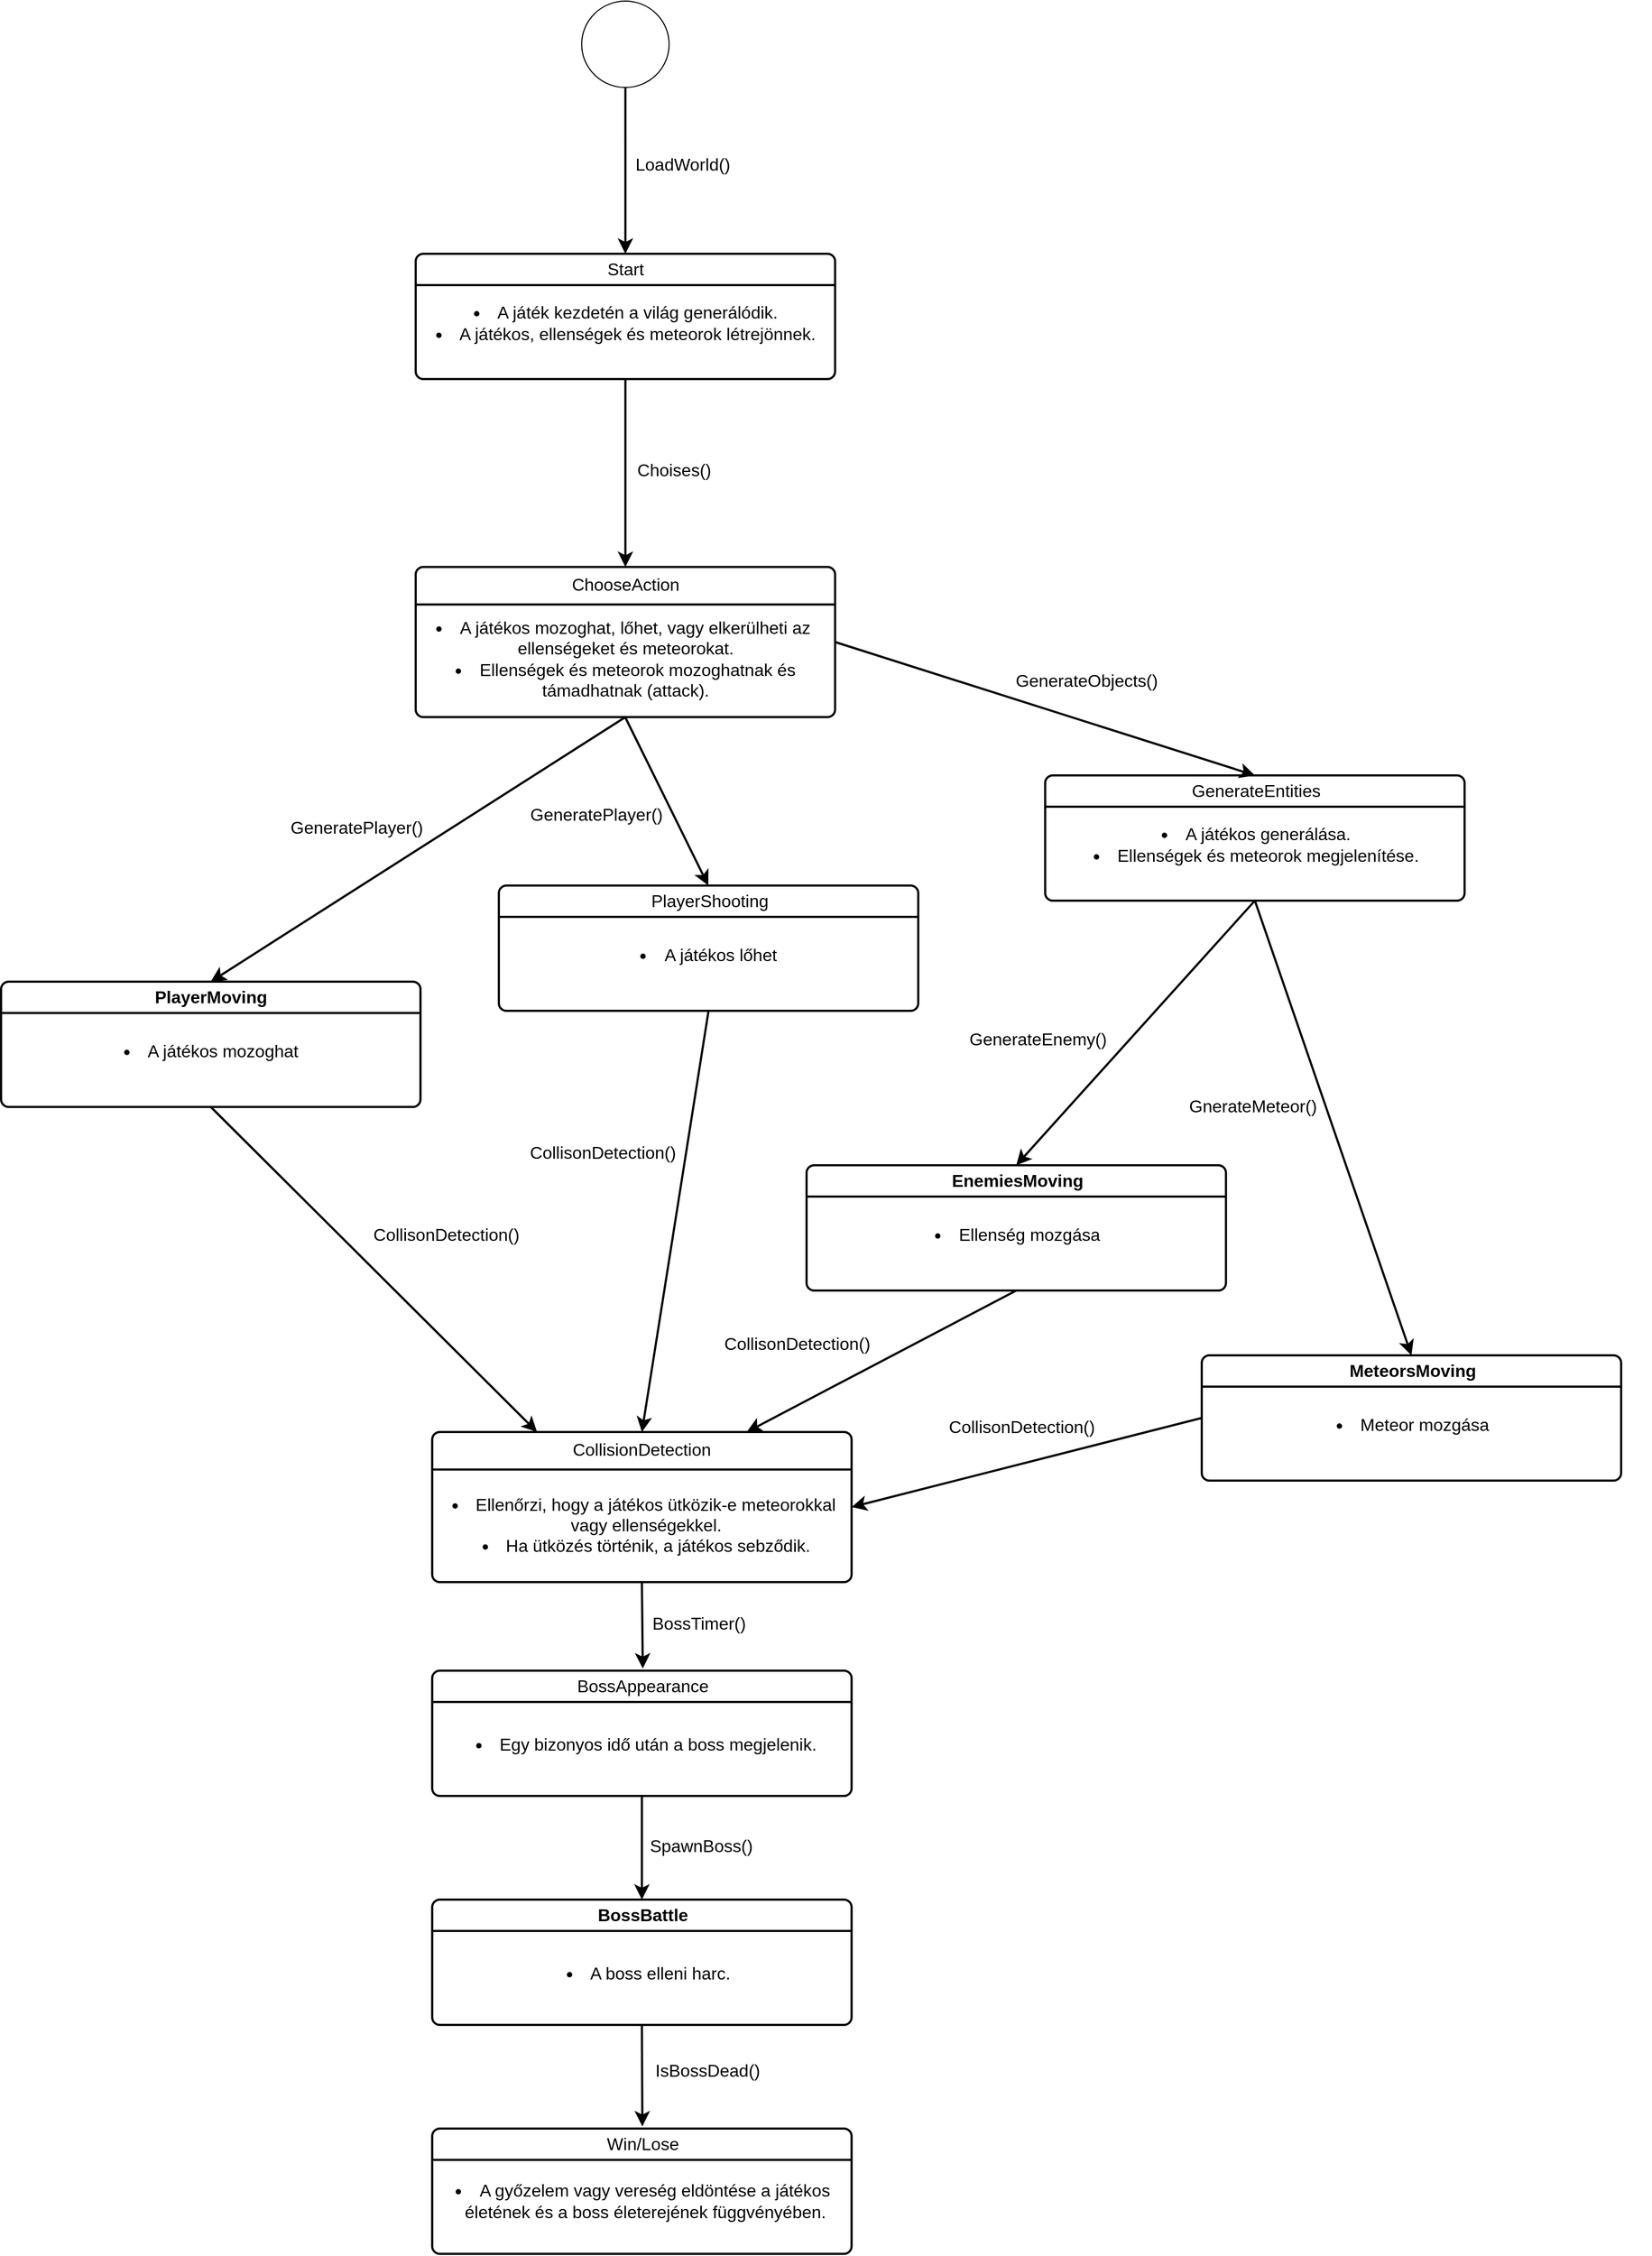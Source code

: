 <mxfile version="24.7.17">
  <diagram name="1 oldal" id="nnwCxdPlAai544cEuYa2">
    <mxGraphModel dx="2226" dy="2043" grid="0" gridSize="10" guides="1" tooltips="1" connect="1" arrows="1" fold="1" page="0" pageScale="1" pageWidth="827" pageHeight="1169" math="0" shadow="0">
      <root>
        <mxCell id="0" />
        <mxCell id="1" parent="0" />
        <mxCell id="SyjmGys-Cg0UNDKzxHGm-3" value="" style="group" vertex="1" connectable="0" parent="1">
          <mxGeometry x="-163" y="-628" width="416" height="116" as="geometry" />
        </mxCell>
        <mxCell id="SyjmGys-Cg0UNDKzxHGm-1" value="" style="rounded=1;whiteSpace=wrap;html=1;absoluteArcSize=1;arcSize=14;strokeWidth=2;" vertex="1" parent="SyjmGys-Cg0UNDKzxHGm-3">
          <mxGeometry width="388.427" height="116" as="geometry" />
        </mxCell>
        <mxCell id="SyjmGys-Cg0UNDKzxHGm-2" value="" style="endArrow=none;html=1;rounded=0;fontSize=12;startSize=8;endSize=8;curved=1;exitX=0;exitY=0.25;exitDx=0;exitDy=0;entryX=1;entryY=0.25;entryDx=0;entryDy=0;strokeWidth=2;" edge="1" parent="SyjmGys-Cg0UNDKzxHGm-3" source="SyjmGys-Cg0UNDKzxHGm-1" target="SyjmGys-Cg0UNDKzxHGm-1">
          <mxGeometry width="50" height="50" relative="1" as="geometry">
            <mxPoint x="211.127" y="221.56" as="sourcePoint" />
            <mxPoint x="269.449" y="163.56" as="targetPoint" />
          </mxGeometry>
        </mxCell>
        <mxCell id="SyjmGys-Cg0UNDKzxHGm-5" value="Start" style="text;html=1;align=center;verticalAlign=middle;resizable=0;points=[];autosize=1;strokeColor=none;fillColor=none;fontSize=16;" vertex="1" parent="SyjmGys-Cg0UNDKzxHGm-3">
          <mxGeometry x="168.213" y="-2.0" width="52" height="31" as="geometry" />
        </mxCell>
        <mxCell id="SyjmGys-Cg0UNDKzxHGm-6" value="&lt;li&gt;A játék kezdetén a világ generálódik.&lt;/li&gt;&lt;li&gt;A játékos, ellenségek és meteorok létrejönnek.&lt;/li&gt;" style="text;html=1;align=center;verticalAlign=middle;resizable=0;points=[];autosize=1;strokeColor=none;fillColor=none;fontSize=16;" vertex="1" parent="SyjmGys-Cg0UNDKzxHGm-3">
          <mxGeometry x="9.217" y="38.99" width="370" height="50" as="geometry" />
        </mxCell>
        <mxCell id="SyjmGys-Cg0UNDKzxHGm-7" value="" style="group" vertex="1" connectable="0" parent="1">
          <mxGeometry x="420" y="-145" width="416" height="116" as="geometry" />
        </mxCell>
        <mxCell id="SyjmGys-Cg0UNDKzxHGm-8" value="" style="rounded=1;whiteSpace=wrap;html=1;absoluteArcSize=1;arcSize=14;strokeWidth=2;" vertex="1" parent="SyjmGys-Cg0UNDKzxHGm-7">
          <mxGeometry width="388.427" height="116" as="geometry" />
        </mxCell>
        <mxCell id="SyjmGys-Cg0UNDKzxHGm-9" value="" style="endArrow=none;html=1;rounded=0;fontSize=12;startSize=8;endSize=8;curved=1;exitX=0;exitY=0.25;exitDx=0;exitDy=0;entryX=1;entryY=0.25;entryDx=0;entryDy=0;strokeWidth=2;" edge="1" parent="SyjmGys-Cg0UNDKzxHGm-7" source="SyjmGys-Cg0UNDKzxHGm-8" target="SyjmGys-Cg0UNDKzxHGm-8">
          <mxGeometry width="50" height="50" relative="1" as="geometry">
            <mxPoint x="211.127" y="221.56" as="sourcePoint" />
            <mxPoint x="269.449" y="163.56" as="targetPoint" />
          </mxGeometry>
        </mxCell>
        <mxCell id="SyjmGys-Cg0UNDKzxHGm-10" value="GenerateEntities " style="text;html=1;align=center;verticalAlign=middle;resizable=0;points=[];autosize=1;strokeColor=none;fillColor=none;fontSize=16;" vertex="1" parent="SyjmGys-Cg0UNDKzxHGm-7">
          <mxGeometry x="126.213" y="-2.0" width="137" height="31" as="geometry" />
        </mxCell>
        <mxCell id="SyjmGys-Cg0UNDKzxHGm-11" value="&lt;li&gt;&lt;span style=&quot;background-color: initial;&quot;&gt;A játékos generálása.&lt;/span&gt;&lt;br&gt;&lt;/li&gt;&lt;li&gt;Ellenségek és meteorok megjelenítése.&lt;/li&gt;" style="text;html=1;align=center;verticalAlign=middle;resizable=0;points=[];autosize=1;strokeColor=none;fillColor=none;fontSize=16;" vertex="1" parent="SyjmGys-Cg0UNDKzxHGm-7">
          <mxGeometry x="35.217" y="38.99" width="319" height="50" as="geometry" />
        </mxCell>
        <mxCell id="SyjmGys-Cg0UNDKzxHGm-13" value="v" style="group" vertex="1" connectable="0" parent="1">
          <mxGeometry x="-163" y="-338" width="416" height="139" as="geometry" />
        </mxCell>
        <mxCell id="SyjmGys-Cg0UNDKzxHGm-14" value="" style="rounded=1;whiteSpace=wrap;html=1;absoluteArcSize=1;arcSize=14;strokeWidth=2;" vertex="1" parent="SyjmGys-Cg0UNDKzxHGm-13">
          <mxGeometry width="388.43" height="139" as="geometry" />
        </mxCell>
        <mxCell id="SyjmGys-Cg0UNDKzxHGm-15" value="" style="endArrow=none;html=1;rounded=0;fontSize=12;startSize=8;endSize=8;curved=1;exitX=0;exitY=0.25;exitDx=0;exitDy=0;entryX=1;entryY=0.25;entryDx=0;entryDy=0;strokeWidth=2;" edge="1" parent="SyjmGys-Cg0UNDKzxHGm-13" source="SyjmGys-Cg0UNDKzxHGm-14" target="SyjmGys-Cg0UNDKzxHGm-14">
          <mxGeometry width="50" height="50" relative="1" as="geometry">
            <mxPoint x="211.127" y="221.56" as="sourcePoint" />
            <mxPoint x="269.449" y="163.56" as="targetPoint" />
          </mxGeometry>
        </mxCell>
        <mxCell id="SyjmGys-Cg0UNDKzxHGm-16" value="ChooseAction  " style="text;html=1;align=center;verticalAlign=middle;resizable=0;points=[];autosize=1;strokeColor=none;fillColor=none;fontSize=16;" vertex="1" parent="SyjmGys-Cg0UNDKzxHGm-13">
          <mxGeometry x="135.213" y="-4.441e-16" width="118" height="31" as="geometry" />
        </mxCell>
        <mxCell id="SyjmGys-Cg0UNDKzxHGm-17" value="&lt;li&gt;&lt;span style=&quot;background-color: initial;&quot;&gt;A játékos mozoghat, lőhet, vagy elkerülheti az&amp;nbsp;&lt;br&gt;&lt;/span&gt;ellenségeket és meteorokat.&lt;/li&gt;&lt;li&gt;Ellenségek és meteorok mozoghatnak és &lt;br&gt;támadhatnak (attack).&lt;/li&gt;" style="text;html=1;align=center;verticalAlign=middle;resizable=0;points=[];autosize=1;strokeColor=none;fillColor=none;fontSize=16;" vertex="1" parent="SyjmGys-Cg0UNDKzxHGm-13">
          <mxGeometry x="9.717" y="40.0" width="369" height="89" as="geometry" />
        </mxCell>
        <mxCell id="SyjmGys-Cg0UNDKzxHGm-19" value="v" style="group" vertex="1" connectable="0" parent="1">
          <mxGeometry x="-147.72" y="463" width="453.717" height="139" as="geometry" />
        </mxCell>
        <mxCell id="SyjmGys-Cg0UNDKzxHGm-20" value="" style="rounded=1;whiteSpace=wrap;html=1;absoluteArcSize=1;arcSize=14;strokeWidth=2;" vertex="1" parent="SyjmGys-Cg0UNDKzxHGm-19">
          <mxGeometry width="388.43" height="139" as="geometry" />
        </mxCell>
        <mxCell id="SyjmGys-Cg0UNDKzxHGm-21" value="" style="endArrow=none;html=1;rounded=0;fontSize=12;startSize=8;endSize=8;curved=1;exitX=0;exitY=0.25;exitDx=0;exitDy=0;entryX=1;entryY=0.25;entryDx=0;entryDy=0;strokeWidth=2;" edge="1" parent="SyjmGys-Cg0UNDKzxHGm-19" source="SyjmGys-Cg0UNDKzxHGm-20" target="SyjmGys-Cg0UNDKzxHGm-20">
          <mxGeometry width="50" height="50" relative="1" as="geometry">
            <mxPoint x="211.127" y="221.56" as="sourcePoint" />
            <mxPoint x="269.449" y="163.56" as="targetPoint" />
          </mxGeometry>
        </mxCell>
        <mxCell id="SyjmGys-Cg0UNDKzxHGm-22" value="CollisionDetection   " style="text;html=1;align=center;verticalAlign=middle;resizable=0;points=[];autosize=1;strokeColor=none;fillColor=none;fontSize=16;" vertex="1" parent="SyjmGys-Cg0UNDKzxHGm-19">
          <mxGeometry x="121.213" y="-4.441e-16" width="146" height="31" as="geometry" />
        </mxCell>
        <mxCell id="SyjmGys-Cg0UNDKzxHGm-23" value="&lt;li&gt;&lt;span style=&quot;background-color: initial;&quot;&gt;Ellenőrzi, hogy a játékos ütközik-e meteorokkal&amp;nbsp;&lt;br&gt;&lt;/span&gt;vagy ellenségekkel.&lt;/li&gt;&lt;li&gt;Ha ütközés történik, a játékos sebződik.&lt;/li&gt;" style="text;html=1;align=center;verticalAlign=middle;resizable=0;points=[];autosize=1;strokeColor=none;fillColor=none;fontSize=16;" vertex="1" parent="SyjmGys-Cg0UNDKzxHGm-19">
          <mxGeometry x="8.997" y="51.0" width="378" height="70" as="geometry" />
        </mxCell>
        <mxCell id="SyjmGys-Cg0UNDKzxHGm-24" value="" style="group" vertex="1" connectable="0" parent="1">
          <mxGeometry x="-147.72" y="684" width="416" height="116" as="geometry" />
        </mxCell>
        <mxCell id="SyjmGys-Cg0UNDKzxHGm-25" value="" style="rounded=1;whiteSpace=wrap;html=1;absoluteArcSize=1;arcSize=14;strokeWidth=2;" vertex="1" parent="SyjmGys-Cg0UNDKzxHGm-24">
          <mxGeometry width="388.427" height="116" as="geometry" />
        </mxCell>
        <mxCell id="SyjmGys-Cg0UNDKzxHGm-26" value="" style="endArrow=none;html=1;rounded=0;fontSize=12;startSize=8;endSize=8;curved=1;exitX=0;exitY=0.25;exitDx=0;exitDy=0;entryX=1;entryY=0.25;entryDx=0;entryDy=0;strokeWidth=2;" edge="1" parent="SyjmGys-Cg0UNDKzxHGm-24" source="SyjmGys-Cg0UNDKzxHGm-25" target="SyjmGys-Cg0UNDKzxHGm-25">
          <mxGeometry width="50" height="50" relative="1" as="geometry">
            <mxPoint x="211.127" y="221.56" as="sourcePoint" />
            <mxPoint x="269.449" y="163.56" as="targetPoint" />
          </mxGeometry>
        </mxCell>
        <mxCell id="SyjmGys-Cg0UNDKzxHGm-27" value="BossAppearance  " style="text;html=1;align=center;verticalAlign=middle;resizable=0;points=[];autosize=1;strokeColor=none;fillColor=none;fontSize=16;" vertex="1" parent="SyjmGys-Cg0UNDKzxHGm-24">
          <mxGeometry x="125.213" y="-2.0" width="140" height="31" as="geometry" />
        </mxCell>
        <mxCell id="SyjmGys-Cg0UNDKzxHGm-28" value="&lt;li&gt;Egy bizonyos idő után a boss megjelenik.&lt;br&gt;&lt;/li&gt;" style="text;html=1;align=center;verticalAlign=middle;resizable=0;points=[];autosize=1;strokeColor=none;fillColor=none;fontSize=16;" vertex="1" parent="SyjmGys-Cg0UNDKzxHGm-24">
          <mxGeometry x="30.997" y="52.0" width="334" height="31" as="geometry" />
        </mxCell>
        <mxCell id="SyjmGys-Cg0UNDKzxHGm-29" value="" style="group" vertex="1" connectable="0" parent="1">
          <mxGeometry x="-147.72" y="896" width="416" height="116" as="geometry" />
        </mxCell>
        <mxCell id="SyjmGys-Cg0UNDKzxHGm-30" value="" style="rounded=1;whiteSpace=wrap;html=1;absoluteArcSize=1;arcSize=14;strokeWidth=2;" vertex="1" parent="SyjmGys-Cg0UNDKzxHGm-29">
          <mxGeometry width="388.427" height="116" as="geometry" />
        </mxCell>
        <mxCell id="SyjmGys-Cg0UNDKzxHGm-31" value="" style="endArrow=none;html=1;rounded=0;fontSize=12;startSize=8;endSize=8;curved=1;exitX=0;exitY=0.25;exitDx=0;exitDy=0;entryX=1;entryY=0.25;entryDx=0;entryDy=0;strokeWidth=2;" edge="1" parent="SyjmGys-Cg0UNDKzxHGm-29" source="SyjmGys-Cg0UNDKzxHGm-30" target="SyjmGys-Cg0UNDKzxHGm-30">
          <mxGeometry width="50" height="50" relative="1" as="geometry">
            <mxPoint x="211.127" y="221.56" as="sourcePoint" />
            <mxPoint x="269.449" y="163.56" as="targetPoint" />
          </mxGeometry>
        </mxCell>
        <mxCell id="SyjmGys-Cg0UNDKzxHGm-32" value="&lt;strong&gt;BossBattle&lt;/strong&gt;" style="text;html=1;align=center;verticalAlign=middle;resizable=0;points=[];autosize=1;strokeColor=none;fillColor=none;fontSize=16;" vertex="1" parent="SyjmGys-Cg0UNDKzxHGm-29">
          <mxGeometry x="144.213" y="-2.0" width="102" height="31" as="geometry" />
        </mxCell>
        <mxCell id="SyjmGys-Cg0UNDKzxHGm-33" value="&lt;li&gt;A boss elleni harc.&lt;br&gt;&lt;/li&gt;" style="text;html=1;align=center;verticalAlign=middle;resizable=0;points=[];autosize=1;strokeColor=none;fillColor=none;fontSize=16;" vertex="1" parent="SyjmGys-Cg0UNDKzxHGm-29">
          <mxGeometry x="114.997" y="52.0" width="170" height="31" as="geometry" />
        </mxCell>
        <mxCell id="SyjmGys-Cg0UNDKzxHGm-40" value="" style="group" vertex="1" connectable="0" parent="1">
          <mxGeometry x="-147.72" y="1108" width="416" height="116" as="geometry" />
        </mxCell>
        <mxCell id="SyjmGys-Cg0UNDKzxHGm-41" value="" style="rounded=1;whiteSpace=wrap;html=1;absoluteArcSize=1;arcSize=14;strokeWidth=2;" vertex="1" parent="SyjmGys-Cg0UNDKzxHGm-40">
          <mxGeometry width="388.427" height="116" as="geometry" />
        </mxCell>
        <mxCell id="SyjmGys-Cg0UNDKzxHGm-42" value="" style="endArrow=none;html=1;rounded=0;fontSize=12;startSize=8;endSize=8;curved=1;exitX=0;exitY=0.25;exitDx=0;exitDy=0;entryX=1;entryY=0.25;entryDx=0;entryDy=0;strokeWidth=2;" edge="1" parent="SyjmGys-Cg0UNDKzxHGm-40" source="SyjmGys-Cg0UNDKzxHGm-41" target="SyjmGys-Cg0UNDKzxHGm-41">
          <mxGeometry width="50" height="50" relative="1" as="geometry">
            <mxPoint x="211.127" y="221.56" as="sourcePoint" />
            <mxPoint x="269.449" y="163.56" as="targetPoint" />
          </mxGeometry>
        </mxCell>
        <mxCell id="SyjmGys-Cg0UNDKzxHGm-43" value="Win/Lose " style="text;html=1;align=center;verticalAlign=middle;resizable=0;points=[];autosize=1;strokeColor=none;fillColor=none;fontSize=16;" vertex="1" parent="SyjmGys-Cg0UNDKzxHGm-40">
          <mxGeometry x="152.213" y="-2.0" width="85" height="31" as="geometry" />
        </mxCell>
        <mxCell id="SyjmGys-Cg0UNDKzxHGm-44" value="&lt;li&gt;A győzelem vagy vereség eldöntése a játékos&lt;br&gt;&amp;nbsp;életének és a boss életerejének függvényében.&lt;br&gt;&lt;/li&gt;" style="text;html=1;align=center;verticalAlign=middle;resizable=0;points=[];autosize=1;strokeColor=none;fillColor=none;fontSize=16;" vertex="1" parent="SyjmGys-Cg0UNDKzxHGm-40">
          <mxGeometry x="12.217" y="42.0" width="365" height="50" as="geometry" />
        </mxCell>
        <mxCell id="SyjmGys-Cg0UNDKzxHGm-45" value="" style="group" vertex="1" connectable="0" parent="1">
          <mxGeometry x="-547" y="46" width="416" height="116" as="geometry" />
        </mxCell>
        <mxCell id="SyjmGys-Cg0UNDKzxHGm-46" value="" style="rounded=1;whiteSpace=wrap;html=1;absoluteArcSize=1;arcSize=14;strokeWidth=2;" vertex="1" parent="SyjmGys-Cg0UNDKzxHGm-45">
          <mxGeometry width="388.427" height="116" as="geometry" />
        </mxCell>
        <mxCell id="SyjmGys-Cg0UNDKzxHGm-47" value="" style="endArrow=none;html=1;rounded=0;fontSize=12;startSize=8;endSize=8;curved=1;exitX=0;exitY=0.25;exitDx=0;exitDy=0;entryX=1;entryY=0.25;entryDx=0;entryDy=0;strokeWidth=2;" edge="1" parent="SyjmGys-Cg0UNDKzxHGm-45" source="SyjmGys-Cg0UNDKzxHGm-46" target="SyjmGys-Cg0UNDKzxHGm-46">
          <mxGeometry width="50" height="50" relative="1" as="geometry">
            <mxPoint x="211.127" y="221.56" as="sourcePoint" />
            <mxPoint x="269.449" y="163.56" as="targetPoint" />
          </mxGeometry>
        </mxCell>
        <mxCell id="SyjmGys-Cg0UNDKzxHGm-48" value="&lt;strong&gt;PlayerMoving&lt;/strong&gt;" style="text;html=1;align=center;verticalAlign=middle;resizable=0;points=[];autosize=1;strokeColor=none;fillColor=none;fontSize=16;" vertex="1" parent="SyjmGys-Cg0UNDKzxHGm-45">
          <mxGeometry x="133.213" y="-2.0" width="122" height="31" as="geometry" />
        </mxCell>
        <mxCell id="SyjmGys-Cg0UNDKzxHGm-49" value="&lt;li&gt;A játékos mozoghat&lt;/li&gt;" style="text;html=1;align=center;verticalAlign=middle;resizable=0;points=[];autosize=1;strokeColor=none;fillColor=none;fontSize=16;" vertex="1" parent="SyjmGys-Cg0UNDKzxHGm-45">
          <mxGeometry x="104.217" y="48.99" width="180" height="31" as="geometry" />
        </mxCell>
        <mxCell id="SyjmGys-Cg0UNDKzxHGm-50" value="" style="group" vertex="1" connectable="0" parent="1">
          <mxGeometry x="-86" y="-43" width="416" height="116" as="geometry" />
        </mxCell>
        <mxCell id="SyjmGys-Cg0UNDKzxHGm-51" value="" style="rounded=1;whiteSpace=wrap;html=1;absoluteArcSize=1;arcSize=14;strokeWidth=2;" vertex="1" parent="SyjmGys-Cg0UNDKzxHGm-50">
          <mxGeometry width="388.427" height="116" as="geometry" />
        </mxCell>
        <mxCell id="SyjmGys-Cg0UNDKzxHGm-52" value="" style="endArrow=none;html=1;rounded=0;fontSize=12;startSize=8;endSize=8;curved=1;exitX=0;exitY=0.25;exitDx=0;exitDy=0;entryX=1;entryY=0.25;entryDx=0;entryDy=0;strokeWidth=2;" edge="1" parent="SyjmGys-Cg0UNDKzxHGm-50" source="SyjmGys-Cg0UNDKzxHGm-51" target="SyjmGys-Cg0UNDKzxHGm-51">
          <mxGeometry width="50" height="50" relative="1" as="geometry">
            <mxPoint x="211.127" y="221.56" as="sourcePoint" />
            <mxPoint x="269.449" y="163.56" as="targetPoint" />
          </mxGeometry>
        </mxCell>
        <mxCell id="SyjmGys-Cg0UNDKzxHGm-53" value="PlayerShooting" style="text;html=1;align=center;verticalAlign=middle;resizable=0;points=[];autosize=1;strokeColor=none;fillColor=none;fontSize=16;" vertex="1" parent="SyjmGys-Cg0UNDKzxHGm-50">
          <mxGeometry x="131.213" y="-2.0" width="127" height="31" as="geometry" />
        </mxCell>
        <mxCell id="SyjmGys-Cg0UNDKzxHGm-54" value="&lt;li&gt;A játékos lőhet&lt;/li&gt;" style="text;html=1;align=center;verticalAlign=middle;resizable=0;points=[];autosize=1;strokeColor=none;fillColor=none;fontSize=16;" vertex="1" parent="SyjmGys-Cg0UNDKzxHGm-50">
          <mxGeometry x="122.217" y="48.99" width="144" height="31" as="geometry" />
        </mxCell>
        <mxCell id="SyjmGys-Cg0UNDKzxHGm-55" value="" style="endArrow=classic;html=1;rounded=0;fontSize=12;startSize=8;endSize=8;curved=1;exitX=0.5;exitY=1;exitDx=0;exitDy=0;entryX=0.5;entryY=0;entryDx=0;entryDy=0;strokeWidth=2;" edge="1" parent="1" source="SyjmGys-Cg0UNDKzxHGm-1" target="SyjmGys-Cg0UNDKzxHGm-14">
          <mxGeometry width="50" height="50" relative="1" as="geometry">
            <mxPoint x="5" y="63" as="sourcePoint" />
            <mxPoint x="48" y="-92" as="targetPoint" />
          </mxGeometry>
        </mxCell>
        <mxCell id="SyjmGys-Cg0UNDKzxHGm-56" value="" style="endArrow=classic;html=1;rounded=0;fontSize=12;startSize=8;endSize=8;curved=1;exitX=0.5;exitY=1;exitDx=0;exitDy=0;strokeWidth=2;entryX=0.5;entryY=0;entryDx=0;entryDy=0;" edge="1" parent="1" source="SyjmGys-Cg0UNDKzxHGm-14" target="SyjmGys-Cg0UNDKzxHGm-46">
          <mxGeometry width="50" height="50" relative="1" as="geometry">
            <mxPoint x="53" y="-189" as="sourcePoint" />
            <mxPoint x="275" y="126" as="targetPoint" />
          </mxGeometry>
        </mxCell>
        <mxCell id="SyjmGys-Cg0UNDKzxHGm-58" style="edgeStyle=none;curved=1;rounded=0;orthogonalLoop=1;jettySize=auto;html=1;fontSize=12;startSize=8;endSize=8;exitX=0.5;exitY=1;exitDx=0;exitDy=0;entryX=0.5;entryY=0;entryDx=0;entryDy=0;strokeWidth=2;" edge="1" parent="1" source="SyjmGys-Cg0UNDKzxHGm-51" target="SyjmGys-Cg0UNDKzxHGm-20">
          <mxGeometry relative="1" as="geometry">
            <mxPoint x="303" y="118" as="targetPoint" />
            <mxPoint x="49" y="29" as="sourcePoint" />
          </mxGeometry>
        </mxCell>
        <mxCell id="SyjmGys-Cg0UNDKzxHGm-59" style="edgeStyle=none;curved=1;rounded=0;orthogonalLoop=1;jettySize=auto;html=1;fontSize=12;startSize=8;endSize=8;exitX=0.5;exitY=1;exitDx=0;exitDy=0;entryX=0.25;entryY=0;entryDx=0;entryDy=0;strokeWidth=2;" edge="1" parent="1" source="SyjmGys-Cg0UNDKzxHGm-46" target="SyjmGys-Cg0UNDKzxHGm-20">
          <mxGeometry relative="1" as="geometry">
            <mxPoint x="313" y="128" as="targetPoint" />
            <mxPoint x="59" y="39" as="sourcePoint" />
          </mxGeometry>
        </mxCell>
        <mxCell id="SyjmGys-Cg0UNDKzxHGm-62" value="" style="group" vertex="1" connectable="0" parent="1">
          <mxGeometry x="199" y="216" width="416" height="116" as="geometry" />
        </mxCell>
        <mxCell id="SyjmGys-Cg0UNDKzxHGm-63" value="" style="rounded=1;whiteSpace=wrap;html=1;absoluteArcSize=1;arcSize=14;strokeWidth=2;" vertex="1" parent="SyjmGys-Cg0UNDKzxHGm-62">
          <mxGeometry width="388.427" height="116" as="geometry" />
        </mxCell>
        <mxCell id="SyjmGys-Cg0UNDKzxHGm-64" value="" style="endArrow=none;html=1;rounded=0;fontSize=12;startSize=8;endSize=8;curved=1;exitX=0;exitY=0.25;exitDx=0;exitDy=0;entryX=1;entryY=0.25;entryDx=0;entryDy=0;strokeWidth=2;" edge="1" parent="SyjmGys-Cg0UNDKzxHGm-62" source="SyjmGys-Cg0UNDKzxHGm-63" target="SyjmGys-Cg0UNDKzxHGm-63">
          <mxGeometry width="50" height="50" relative="1" as="geometry">
            <mxPoint x="211.127" y="221.56" as="sourcePoint" />
            <mxPoint x="269.449" y="163.56" as="targetPoint" />
          </mxGeometry>
        </mxCell>
        <mxCell id="SyjmGys-Cg0UNDKzxHGm-65" value="&lt;strong&gt;EnemiesMoving&lt;/strong&gt;" style="text;html=1;align=center;verticalAlign=middle;resizable=0;points=[];autosize=1;strokeColor=none;fillColor=none;fontSize=16;" vertex="1" parent="SyjmGys-Cg0UNDKzxHGm-62">
          <mxGeometry x="125.213" y="-2.0" width="140" height="31" as="geometry" />
        </mxCell>
        <mxCell id="SyjmGys-Cg0UNDKzxHGm-66" value="&lt;li&gt;Ellenség mozgása&lt;/li&gt;" style="text;html=1;align=center;verticalAlign=middle;resizable=0;points=[];autosize=1;strokeColor=none;fillColor=none;fontSize=16;" vertex="1" parent="SyjmGys-Cg0UNDKzxHGm-62">
          <mxGeometry x="109.217" y="48.99" width="171" height="31" as="geometry" />
        </mxCell>
        <mxCell id="SyjmGys-Cg0UNDKzxHGm-67" value="" style="group" vertex="1" connectable="0" parent="1">
          <mxGeometry x="565" y="392" width="416" height="116" as="geometry" />
        </mxCell>
        <mxCell id="SyjmGys-Cg0UNDKzxHGm-68" value="" style="rounded=1;whiteSpace=wrap;html=1;absoluteArcSize=1;arcSize=14;strokeWidth=2;" vertex="1" parent="SyjmGys-Cg0UNDKzxHGm-67">
          <mxGeometry width="388.427" height="116" as="geometry" />
        </mxCell>
        <mxCell id="SyjmGys-Cg0UNDKzxHGm-69" value="" style="endArrow=none;html=1;rounded=0;fontSize=12;startSize=8;endSize=8;curved=1;exitX=0;exitY=0.25;exitDx=0;exitDy=0;entryX=1;entryY=0.25;entryDx=0;entryDy=0;strokeWidth=2;" edge="1" parent="SyjmGys-Cg0UNDKzxHGm-67" source="SyjmGys-Cg0UNDKzxHGm-68" target="SyjmGys-Cg0UNDKzxHGm-68">
          <mxGeometry width="50" height="50" relative="1" as="geometry">
            <mxPoint x="211.127" y="221.56" as="sourcePoint" />
            <mxPoint x="269.449" y="163.56" as="targetPoint" />
          </mxGeometry>
        </mxCell>
        <mxCell id="SyjmGys-Cg0UNDKzxHGm-70" value="&lt;strong&gt;MeteorsMoving&lt;/strong&gt;" style="text;html=1;align=center;verticalAlign=middle;resizable=0;points=[];autosize=1;strokeColor=none;fillColor=none;fontSize=16;" vertex="1" parent="SyjmGys-Cg0UNDKzxHGm-67">
          <mxGeometry x="127.213" y="-2.0" width="135" height="31" as="geometry" />
        </mxCell>
        <mxCell id="SyjmGys-Cg0UNDKzxHGm-71" value="&lt;li&gt;Meteor mozgása&lt;/li&gt;" style="text;html=1;align=center;verticalAlign=middle;resizable=0;points=[];autosize=1;strokeColor=none;fillColor=none;fontSize=16;" vertex="1" parent="SyjmGys-Cg0UNDKzxHGm-67">
          <mxGeometry x="115.217" y="48.99" width="159" height="31" as="geometry" />
        </mxCell>
        <mxCell id="SyjmGys-Cg0UNDKzxHGm-79" value="" style="ellipse;whiteSpace=wrap;html=1;fillColor=#FFFFFF;" vertex="1" parent="1">
          <mxGeometry x="-9.29" y="-862" width="81" height="80" as="geometry" />
        </mxCell>
        <mxCell id="SyjmGys-Cg0UNDKzxHGm-80" value="" style="endArrow=classic;html=1;rounded=0;fontSize=12;startSize=8;endSize=8;curved=1;exitX=0.5;exitY=1;exitDx=0;exitDy=0;entryX=0.5;entryY=0;entryDx=0;entryDy=0;strokeWidth=2;" edge="1" parent="1" source="SyjmGys-Cg0UNDKzxHGm-79" target="SyjmGys-Cg0UNDKzxHGm-1">
          <mxGeometry width="50" height="50" relative="1" as="geometry">
            <mxPoint x="41" y="-502" as="sourcePoint" />
            <mxPoint x="41" y="-328" as="targetPoint" />
          </mxGeometry>
        </mxCell>
        <mxCell id="SyjmGys-Cg0UNDKzxHGm-81" style="edgeStyle=none;curved=1;rounded=0;orthogonalLoop=1;jettySize=auto;html=1;fontSize=12;startSize=8;endSize=8;exitX=0.5;exitY=1;exitDx=0;exitDy=0;strokeWidth=2;" edge="1" parent="1" source="SyjmGys-Cg0UNDKzxHGm-20" target="SyjmGys-Cg0UNDKzxHGm-27">
          <mxGeometry relative="1" as="geometry">
            <mxPoint x="56" y="473" as="targetPoint" />
            <mxPoint x="118" y="83" as="sourcePoint" />
          </mxGeometry>
        </mxCell>
        <mxCell id="SyjmGys-Cg0UNDKzxHGm-82" style="edgeStyle=none;curved=1;rounded=0;orthogonalLoop=1;jettySize=auto;html=1;fontSize=12;startSize=8;endSize=8;exitX=0.5;exitY=1;exitDx=0;exitDy=0;strokeWidth=2;entryX=0.5;entryY=0;entryDx=0;entryDy=0;" edge="1" parent="1" source="SyjmGys-Cg0UNDKzxHGm-25" target="SyjmGys-Cg0UNDKzxHGm-30">
          <mxGeometry relative="1" as="geometry">
            <mxPoint x="-2" y="702" as="targetPoint" />
            <mxPoint x="56" y="612" as="sourcePoint" />
          </mxGeometry>
        </mxCell>
        <mxCell id="SyjmGys-Cg0UNDKzxHGm-83" style="edgeStyle=none;curved=1;rounded=0;orthogonalLoop=1;jettySize=auto;html=1;fontSize=12;startSize=8;endSize=8;exitX=0.5;exitY=1;exitDx=0;exitDy=0;strokeWidth=2;" edge="1" parent="1" source="SyjmGys-Cg0UNDKzxHGm-30" target="SyjmGys-Cg0UNDKzxHGm-43">
          <mxGeometry relative="1" as="geometry">
            <mxPoint x="56" y="906" as="targetPoint" />
            <mxPoint x="56" y="810" as="sourcePoint" />
          </mxGeometry>
        </mxCell>
        <mxCell id="SyjmGys-Cg0UNDKzxHGm-84" value="CollisonDetection()" style="text;html=1;align=center;verticalAlign=middle;resizable=0;points=[];autosize=1;strokeColor=none;fillColor=none;fontSize=16;" vertex="1" parent="1">
          <mxGeometry x="-67" y="188" width="153" height="31" as="geometry" />
        </mxCell>
        <mxCell id="SyjmGys-Cg0UNDKzxHGm-85" value="CollisonDetection()" style="text;html=1;align=center;verticalAlign=middle;resizable=0;points=[];autosize=1;strokeColor=none;fillColor=none;fontSize=16;" vertex="1" parent="1">
          <mxGeometry x="113" y="365" width="153" height="31" as="geometry" />
        </mxCell>
        <mxCell id="SyjmGys-Cg0UNDKzxHGm-87" style="edgeStyle=none;curved=1;rounded=0;orthogonalLoop=1;jettySize=auto;html=1;fontSize=12;startSize=8;endSize=8;exitX=0.5;exitY=1;exitDx=0;exitDy=0;entryX=0.5;entryY=0;entryDx=0;entryDy=0;strokeWidth=2;" edge="1" parent="1">
          <mxGeometry relative="1" as="geometry">
            <mxPoint x="108" y="-43" as="targetPoint" />
            <mxPoint x="31" y="-199" as="sourcePoint" />
          </mxGeometry>
        </mxCell>
        <mxCell id="SyjmGys-Cg0UNDKzxHGm-88" style="edgeStyle=none;curved=1;rounded=0;orthogonalLoop=1;jettySize=auto;html=1;fontSize=12;startSize=8;endSize=8;exitX=0.5;exitY=1;exitDx=0;exitDy=0;entryX=0.5;entryY=0;entryDx=0;entryDy=0;strokeWidth=2;" edge="1" parent="1" source="SyjmGys-Cg0UNDKzxHGm-8" target="SyjmGys-Cg0UNDKzxHGm-63">
          <mxGeometry relative="1" as="geometry">
            <mxPoint x="118" y="-33" as="targetPoint" />
            <mxPoint x="41" y="-189" as="sourcePoint" />
          </mxGeometry>
        </mxCell>
        <mxCell id="SyjmGys-Cg0UNDKzxHGm-89" style="edgeStyle=none;curved=1;rounded=0;orthogonalLoop=1;jettySize=auto;html=1;fontSize=12;startSize=8;endSize=8;exitX=0.5;exitY=1;exitDx=0;exitDy=0;entryX=0.5;entryY=0;entryDx=0;entryDy=0;strokeWidth=2;" edge="1" parent="1" source="SyjmGys-Cg0UNDKzxHGm-8" target="SyjmGys-Cg0UNDKzxHGm-68">
          <mxGeometry relative="1" as="geometry">
            <mxPoint x="128" y="-23" as="targetPoint" />
            <mxPoint x="51" y="-179" as="sourcePoint" />
          </mxGeometry>
        </mxCell>
        <mxCell id="SyjmGys-Cg0UNDKzxHGm-90" style="edgeStyle=none;curved=1;rounded=0;orthogonalLoop=1;jettySize=auto;html=1;fontSize=12;startSize=8;endSize=8;exitX=1;exitY=0.5;exitDx=0;exitDy=0;entryX=0.5;entryY=0;entryDx=0;entryDy=0;strokeWidth=2;" edge="1" parent="1" source="SyjmGys-Cg0UNDKzxHGm-14" target="SyjmGys-Cg0UNDKzxHGm-8">
          <mxGeometry relative="1" as="geometry">
            <mxPoint x="138" y="-13" as="targetPoint" />
            <mxPoint x="61" y="-169" as="sourcePoint" />
          </mxGeometry>
        </mxCell>
        <mxCell id="SyjmGys-Cg0UNDKzxHGm-91" style="edgeStyle=none;curved=1;rounded=0;orthogonalLoop=1;jettySize=auto;html=1;fontSize=12;startSize=8;endSize=8;exitX=0;exitY=0.5;exitDx=0;exitDy=0;entryX=1;entryY=0.5;entryDx=0;entryDy=0;strokeWidth=2;" edge="1" parent="1" source="SyjmGys-Cg0UNDKzxHGm-68" target="SyjmGys-Cg0UNDKzxHGm-20">
          <mxGeometry relative="1" as="geometry">
            <mxPoint x="56" y="473" as="targetPoint" />
            <mxPoint x="118" y="83" as="sourcePoint" />
          </mxGeometry>
        </mxCell>
        <mxCell id="SyjmGys-Cg0UNDKzxHGm-92" style="edgeStyle=none;curved=1;rounded=0;orthogonalLoop=1;jettySize=auto;html=1;fontSize=12;startSize=8;endSize=8;exitX=0.5;exitY=1;exitDx=0;exitDy=0;entryX=0.75;entryY=0;entryDx=0;entryDy=0;strokeWidth=2;" edge="1" parent="1" source="SyjmGys-Cg0UNDKzxHGm-63" target="SyjmGys-Cg0UNDKzxHGm-20">
          <mxGeometry relative="1" as="geometry">
            <mxPoint x="66" y="483" as="targetPoint" />
            <mxPoint x="128" y="93" as="sourcePoint" />
          </mxGeometry>
        </mxCell>
        <mxCell id="SyjmGys-Cg0UNDKzxHGm-94" value="CollisonDetection()" style="text;html=1;align=center;verticalAlign=middle;resizable=0;points=[];autosize=1;strokeColor=none;fillColor=none;fontSize=16;" vertex="1" parent="1">
          <mxGeometry x="321" y="442" width="153" height="31" as="geometry" />
        </mxCell>
        <mxCell id="SyjmGys-Cg0UNDKzxHGm-95" value="CollisonDetection()" style="text;html=1;align=center;verticalAlign=middle;resizable=0;points=[];autosize=1;strokeColor=none;fillColor=none;fontSize=16;" vertex="1" parent="1">
          <mxGeometry x="-212" y="264" width="153" height="31" as="geometry" />
        </mxCell>
        <mxCell id="SyjmGys-Cg0UNDKzxHGm-96" value="BossTimer()" style="text;html=1;align=center;verticalAlign=middle;resizable=0;points=[];autosize=1;strokeColor=none;fillColor=none;fontSize=16;" vertex="1" parent="1">
          <mxGeometry x="46" y="624" width="105" height="31" as="geometry" />
        </mxCell>
        <mxCell id="SyjmGys-Cg0UNDKzxHGm-97" value="IsBossDead()" style="text;html=1;align=center;verticalAlign=middle;resizable=0;points=[];autosize=1;strokeColor=none;fillColor=none;fontSize=16;" vertex="1" parent="1">
          <mxGeometry x="49" y="1038" width="115" height="31" as="geometry" />
        </mxCell>
        <mxCell id="SyjmGys-Cg0UNDKzxHGm-98" value="GenerateEnemy()" style="text;html=1;align=center;verticalAlign=middle;resizable=0;points=[];autosize=1;strokeColor=none;fillColor=none;fontSize=16;" vertex="1" parent="1">
          <mxGeometry x="340" y="83" width="145" height="31" as="geometry" />
        </mxCell>
        <mxCell id="SyjmGys-Cg0UNDKzxHGm-99" value="GnerateMeteor()" style="text;html=1;align=center;verticalAlign=middle;resizable=0;points=[];autosize=1;strokeColor=none;fillColor=none;fontSize=16;" vertex="1" parent="1">
          <mxGeometry x="544" y="145" width="136" height="31" as="geometry" />
        </mxCell>
        <mxCell id="SyjmGys-Cg0UNDKzxHGm-100" value="GeneratePlayer()" style="text;html=1;align=center;verticalAlign=middle;resizable=0;points=[];autosize=1;strokeColor=none;fillColor=none;fontSize=16;" vertex="1" parent="1">
          <mxGeometry x="-67" y="-125" width="141" height="31" as="geometry" />
        </mxCell>
        <mxCell id="SyjmGys-Cg0UNDKzxHGm-101" value="GeneratePlayer()" style="text;html=1;align=center;verticalAlign=middle;resizable=0;points=[];autosize=1;strokeColor=none;fillColor=none;fontSize=16;" vertex="1" parent="1">
          <mxGeometry x="-288.72" y="-113" width="141" height="31" as="geometry" />
        </mxCell>
        <mxCell id="SyjmGys-Cg0UNDKzxHGm-102" value="Choises()" style="text;html=1;align=center;verticalAlign=middle;resizable=0;points=[];autosize=1;strokeColor=none;fillColor=none;fontSize=16;" vertex="1" parent="1">
          <mxGeometry x="33" y="-444" width="86" height="31" as="geometry" />
        </mxCell>
        <mxCell id="SyjmGys-Cg0UNDKzxHGm-103" value="LoadWorld()" style="text;html=1;align=center;verticalAlign=middle;resizable=0;points=[];autosize=1;strokeColor=none;fillColor=none;fontSize=16;" vertex="1" parent="1">
          <mxGeometry x="31" y="-727" width="106" height="31" as="geometry" />
        </mxCell>
        <mxCell id="SyjmGys-Cg0UNDKzxHGm-104" value="GenerateObjects()" style="text;html=1;align=center;verticalAlign=middle;resizable=0;points=[];autosize=1;strokeColor=none;fillColor=none;fontSize=16;" vertex="1" parent="1">
          <mxGeometry x="383" y="-249" width="150" height="31" as="geometry" />
        </mxCell>
        <mxCell id="SyjmGys-Cg0UNDKzxHGm-105" value="&lt;span style=&quot;color: rgb(0, 0, 0); font-family: Helvetica; font-size: 16px; font-style: normal; font-variant-ligatures: normal; font-variant-caps: normal; font-weight: 400; letter-spacing: normal; orphans: 2; text-align: center; text-indent: 0px; text-transform: none; widows: 2; word-spacing: 0px; -webkit-text-stroke-width: 0px; white-space: nowrap; background-color: rgb(255, 255, 255); text-decoration-thickness: initial; text-decoration-style: initial; text-decoration-color: initial; display: inline !important; float: none;&quot;&gt;SpawnBoss()&lt;/span&gt;" style="text;whiteSpace=wrap;html=1;" vertex="1" parent="1">
          <mxGeometry x="52" y="830" width="115" height="41" as="geometry" />
        </mxCell>
      </root>
    </mxGraphModel>
  </diagram>
</mxfile>
